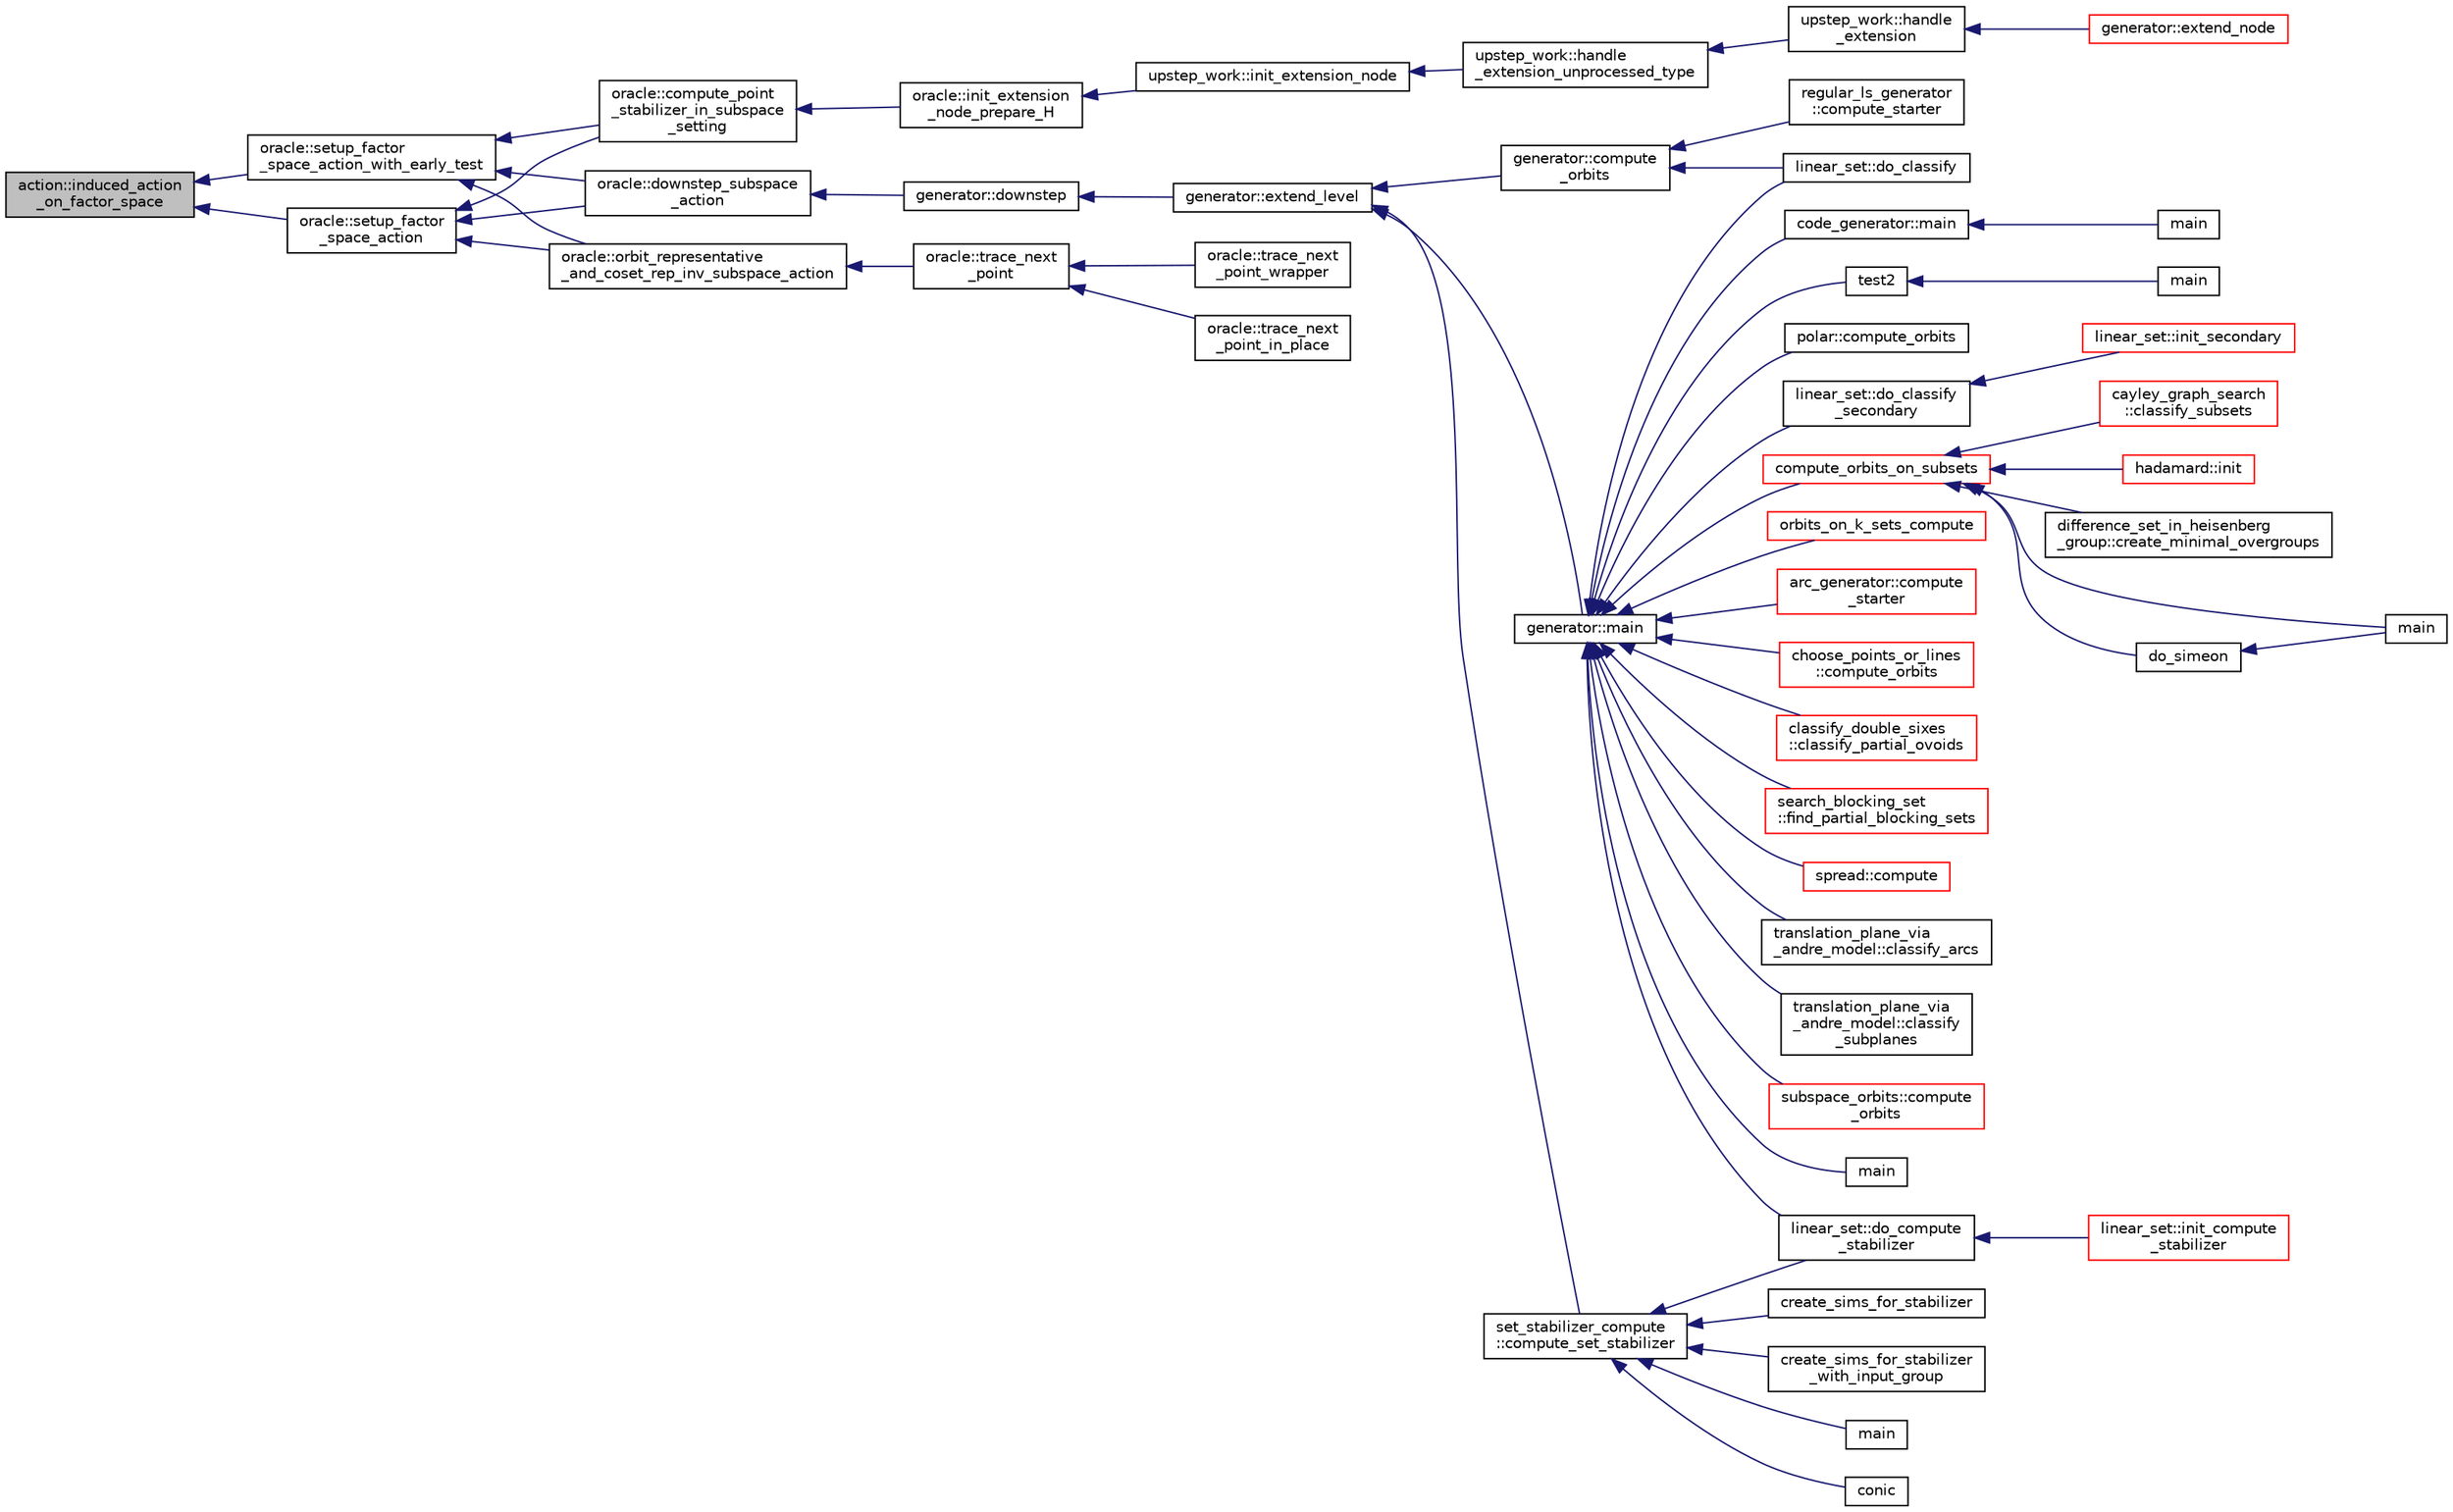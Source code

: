 digraph "action::induced_action_on_factor_space"
{
  edge [fontname="Helvetica",fontsize="10",labelfontname="Helvetica",labelfontsize="10"];
  node [fontname="Helvetica",fontsize="10",shape=record];
  rankdir="LR";
  Node17995 [label="action::induced_action\l_on_factor_space",height=0.2,width=0.4,color="black", fillcolor="grey75", style="filled", fontcolor="black"];
  Node17995 -> Node17996 [dir="back",color="midnightblue",fontsize="10",style="solid",fontname="Helvetica"];
  Node17996 [label="oracle::setup_factor\l_space_action_with_early_test",height=0.2,width=0.4,color="black", fillcolor="white", style="filled",URL="$d7/da7/classoracle.html#a7c26a85886666829e9727df91d2f01ad"];
  Node17996 -> Node17997 [dir="back",color="midnightblue",fontsize="10",style="solid",fontname="Helvetica"];
  Node17997 [label="oracle::compute_point\l_stabilizer_in_subspace\l_setting",height=0.2,width=0.4,color="black", fillcolor="white", style="filled",URL="$d7/da7/classoracle.html#ac88b56b30c84a4b5cd9b75869d468025"];
  Node17997 -> Node17998 [dir="back",color="midnightblue",fontsize="10",style="solid",fontname="Helvetica"];
  Node17998 [label="oracle::init_extension\l_node_prepare_H",height=0.2,width=0.4,color="black", fillcolor="white", style="filled",URL="$d7/da7/classoracle.html#a6a121e9674bbd011685430a95dbc1b77"];
  Node17998 -> Node17999 [dir="back",color="midnightblue",fontsize="10",style="solid",fontname="Helvetica"];
  Node17999 [label="upstep_work::init_extension_node",height=0.2,width=0.4,color="black", fillcolor="white", style="filled",URL="$d2/dd6/classupstep__work.html#ad74931a4c6dc97102d405a755433297d"];
  Node17999 -> Node18000 [dir="back",color="midnightblue",fontsize="10",style="solid",fontname="Helvetica"];
  Node18000 [label="upstep_work::handle\l_extension_unprocessed_type",height=0.2,width=0.4,color="black", fillcolor="white", style="filled",URL="$d2/dd6/classupstep__work.html#a4687dfab87eb7d0646cb79008dd3d32d"];
  Node18000 -> Node18001 [dir="back",color="midnightblue",fontsize="10",style="solid",fontname="Helvetica"];
  Node18001 [label="upstep_work::handle\l_extension",height=0.2,width=0.4,color="black", fillcolor="white", style="filled",URL="$d2/dd6/classupstep__work.html#ad8ba22a74e9884f92e11340b24e6a6d6"];
  Node18001 -> Node18002 [dir="back",color="midnightblue",fontsize="10",style="solid",fontname="Helvetica"];
  Node18002 [label="generator::extend_node",height=0.2,width=0.4,color="red", fillcolor="white", style="filled",URL="$d7/d73/classgenerator.html#ac71fa071cf218f54cdd9306a541744ae"];
  Node17996 -> Node18072 [dir="back",color="midnightblue",fontsize="10",style="solid",fontname="Helvetica"];
  Node18072 [label="oracle::downstep_subspace\l_action",height=0.2,width=0.4,color="black", fillcolor="white", style="filled",URL="$d7/da7/classoracle.html#a26f568b84b1ca2c24f619278ac88c407"];
  Node18072 -> Node18073 [dir="back",color="midnightblue",fontsize="10",style="solid",fontname="Helvetica"];
  Node18073 [label="generator::downstep",height=0.2,width=0.4,color="black", fillcolor="white", style="filled",URL="$d7/d73/classgenerator.html#ad90bc284af0b5f5beae960a0bd7a5b43"];
  Node18073 -> Node18004 [dir="back",color="midnightblue",fontsize="10",style="solid",fontname="Helvetica"];
  Node18004 [label="generator::extend_level",height=0.2,width=0.4,color="black", fillcolor="white", style="filled",URL="$d7/d73/classgenerator.html#a91b84d80ccec0cd2136bc221c30e0f8e"];
  Node18004 -> Node18005 [dir="back",color="midnightblue",fontsize="10",style="solid",fontname="Helvetica"];
  Node18005 [label="set_stabilizer_compute\l::compute_set_stabilizer",height=0.2,width=0.4,color="black", fillcolor="white", style="filled",URL="$d8/dc6/classset__stabilizer__compute.html#ad4f92074322e98c7cd0ed5d4f8486b76"];
  Node18005 -> Node18006 [dir="back",color="midnightblue",fontsize="10",style="solid",fontname="Helvetica"];
  Node18006 [label="main",height=0.2,width=0.4,color="black", fillcolor="white", style="filled",URL="$db/d67/test__hyperoval_8_c.html#a3c04138a5bfe5d72780bb7e82a18e627"];
  Node18005 -> Node18007 [dir="back",color="midnightblue",fontsize="10",style="solid",fontname="Helvetica"];
  Node18007 [label="conic",height=0.2,width=0.4,color="black", fillcolor="white", style="filled",URL="$d4/de8/conic_8_c.html#a96def9474b981a9d5831a9b48d85d652"];
  Node18005 -> Node18008 [dir="back",color="midnightblue",fontsize="10",style="solid",fontname="Helvetica"];
  Node18008 [label="linear_set::do_compute\l_stabilizer",height=0.2,width=0.4,color="black", fillcolor="white", style="filled",URL="$dd/d86/classlinear__set.html#ae8f58ded28fb5370f4459cca42b7463b"];
  Node18008 -> Node18009 [dir="back",color="midnightblue",fontsize="10",style="solid",fontname="Helvetica"];
  Node18009 [label="linear_set::init_compute\l_stabilizer",height=0.2,width=0.4,color="red", fillcolor="white", style="filled",URL="$dd/d86/classlinear__set.html#a0cc3eaec1896fdc977b62e94623b055b"];
  Node18005 -> Node18011 [dir="back",color="midnightblue",fontsize="10",style="solid",fontname="Helvetica"];
  Node18011 [label="create_sims_for_stabilizer",height=0.2,width=0.4,color="black", fillcolor="white", style="filled",URL="$d0/d76/tl__algebra__and__number__theory_8h.html#af2c67d225072549409be710ac3cd30f8"];
  Node18005 -> Node18012 [dir="back",color="midnightblue",fontsize="10",style="solid",fontname="Helvetica"];
  Node18012 [label="create_sims_for_stabilizer\l_with_input_group",height=0.2,width=0.4,color="black", fillcolor="white", style="filled",URL="$d0/d76/tl__algebra__and__number__theory_8h.html#af5482567a8d6ba5c2fe593bf6f7f9a0f"];
  Node18004 -> Node18013 [dir="back",color="midnightblue",fontsize="10",style="solid",fontname="Helvetica"];
  Node18013 [label="generator::compute\l_orbits",height=0.2,width=0.4,color="black", fillcolor="white", style="filled",URL="$d7/d73/classgenerator.html#a23989bc20ecaaed39c4119c758367f40"];
  Node18013 -> Node18014 [dir="back",color="midnightblue",fontsize="10",style="solid",fontname="Helvetica"];
  Node18014 [label="regular_ls_generator\l::compute_starter",height=0.2,width=0.4,color="black", fillcolor="white", style="filled",URL="$d2/dd8/classregular__ls__generator.html#aa38907741058694a73194b02ceb4a53d"];
  Node18013 -> Node18015 [dir="back",color="midnightblue",fontsize="10",style="solid",fontname="Helvetica"];
  Node18015 [label="linear_set::do_classify",height=0.2,width=0.4,color="black", fillcolor="white", style="filled",URL="$dd/d86/classlinear__set.html#a3eb2dbce7fa8b71901dfc12f288ddd0c"];
  Node18004 -> Node18016 [dir="back",color="midnightblue",fontsize="10",style="solid",fontname="Helvetica"];
  Node18016 [label="generator::main",height=0.2,width=0.4,color="black", fillcolor="white", style="filled",URL="$d7/d73/classgenerator.html#a01abff8e9f231bf0d82e2e8e0061f242"];
  Node18016 -> Node18017 [dir="back",color="midnightblue",fontsize="10",style="solid",fontname="Helvetica"];
  Node18017 [label="main",height=0.2,width=0.4,color="black", fillcolor="white", style="filled",URL="$d2/d11/codes_8h.html#a217dbf8b442f20279ea00b898af96f52"];
  Node18016 -> Node18018 [dir="back",color="midnightblue",fontsize="10",style="solid",fontname="Helvetica"];
  Node18018 [label="code_generator::main",height=0.2,width=0.4,color="black", fillcolor="white", style="filled",URL="$db/d37/classcode__generator.html#ab3cf3a306e4032c2b471ac95321c599f"];
  Node18018 -> Node18019 [dir="back",color="midnightblue",fontsize="10",style="solid",fontname="Helvetica"];
  Node18019 [label="main",height=0.2,width=0.4,color="black", fillcolor="white", style="filled",URL="$d4/d4f/codes_8_c.html#a217dbf8b442f20279ea00b898af96f52"];
  Node18016 -> Node18020 [dir="back",color="midnightblue",fontsize="10",style="solid",fontname="Helvetica"];
  Node18020 [label="test2",height=0.2,width=0.4,color="black", fillcolor="white", style="filled",URL="$d9/db0/factor__space_8_c.html#a39d73a812e5fd8f1bc111e948368cb10"];
  Node18020 -> Node18021 [dir="back",color="midnightblue",fontsize="10",style="solid",fontname="Helvetica"];
  Node18021 [label="main",height=0.2,width=0.4,color="black", fillcolor="white", style="filled",URL="$d9/db0/factor__space_8_c.html#a3c04138a5bfe5d72780bb7e82a18e627"];
  Node18016 -> Node18022 [dir="back",color="midnightblue",fontsize="10",style="solid",fontname="Helvetica"];
  Node18022 [label="polar::compute_orbits",height=0.2,width=0.4,color="black", fillcolor="white", style="filled",URL="$da/d1c/classpolar.html#ac4c3c4f95d14c74ff4a3ec3f3479a1da"];
  Node18016 -> Node18015 [dir="back",color="midnightblue",fontsize="10",style="solid",fontname="Helvetica"];
  Node18016 -> Node18023 [dir="back",color="midnightblue",fontsize="10",style="solid",fontname="Helvetica"];
  Node18023 [label="linear_set::do_classify\l_secondary",height=0.2,width=0.4,color="black", fillcolor="white", style="filled",URL="$dd/d86/classlinear__set.html#a47eb7f9995f3343abd3bdfbf9a9a9162"];
  Node18023 -> Node18024 [dir="back",color="midnightblue",fontsize="10",style="solid",fontname="Helvetica"];
  Node18024 [label="linear_set::init_secondary",height=0.2,width=0.4,color="red", fillcolor="white", style="filled",URL="$dd/d86/classlinear__set.html#a7bf8cd7805559b5762921687a7c1ed97"];
  Node18016 -> Node18008 [dir="back",color="midnightblue",fontsize="10",style="solid",fontname="Helvetica"];
  Node18016 -> Node18026 [dir="back",color="midnightblue",fontsize="10",style="solid",fontname="Helvetica"];
  Node18026 [label="compute_orbits_on_subsets",height=0.2,width=0.4,color="red", fillcolor="white", style="filled",URL="$d3/d35/snakes__and__ladders__global_8_c.html#af33697aede0480110b1227f727252637"];
  Node18026 -> Node18027 [dir="back",color="midnightblue",fontsize="10",style="solid",fontname="Helvetica"];
  Node18027 [label="cayley_graph_search\l::classify_subsets",height=0.2,width=0.4,color="red", fillcolor="white", style="filled",URL="$de/dae/classcayley__graph__search.html#a4cf8a90752e018a281481ac80ad52c4b"];
  Node18026 -> Node18030 [dir="back",color="midnightblue",fontsize="10",style="solid",fontname="Helvetica"];
  Node18030 [label="hadamard::init",height=0.2,width=0.4,color="red", fillcolor="white", style="filled",URL="$d7/dbb/classhadamard.html#a16af359850b8bdd0d2a73e260d496c33"];
  Node18026 -> Node18032 [dir="back",color="midnightblue",fontsize="10",style="solid",fontname="Helvetica"];
  Node18032 [label="difference_set_in_heisenberg\l_group::create_minimal_overgroups",height=0.2,width=0.4,color="black", fillcolor="white", style="filled",URL="$de/d8a/classdifference__set__in__heisenberg__group.html#a9bde5ad5da3ebaebf98fbfd3e8110b79"];
  Node18026 -> Node18033 [dir="back",color="midnightblue",fontsize="10",style="solid",fontname="Helvetica"];
  Node18033 [label="main",height=0.2,width=0.4,color="black", fillcolor="white", style="filled",URL="$d5/d13/simeon_8_c.html#ae66f6b31b5ad750f1fe042a706a4e3d4"];
  Node18026 -> Node18034 [dir="back",color="midnightblue",fontsize="10",style="solid",fontname="Helvetica"];
  Node18034 [label="do_simeon",height=0.2,width=0.4,color="black", fillcolor="white", style="filled",URL="$d5/d13/simeon_8_c.html#a36cf3f9cb484fa44da7a7dfcbe9385d0"];
  Node18034 -> Node18033 [dir="back",color="midnightblue",fontsize="10",style="solid",fontname="Helvetica"];
  Node18016 -> Node18044 [dir="back",color="midnightblue",fontsize="10",style="solid",fontname="Helvetica"];
  Node18044 [label="orbits_on_k_sets_compute",height=0.2,width=0.4,color="red", fillcolor="white", style="filled",URL="$d3/d35/snakes__and__ladders__global_8_c.html#a96743526b15703539d544499276aaa71"];
  Node18016 -> Node18055 [dir="back",color="midnightblue",fontsize="10",style="solid",fontname="Helvetica"];
  Node18055 [label="arc_generator::compute\l_starter",height=0.2,width=0.4,color="red", fillcolor="white", style="filled",URL="$d4/d21/classarc__generator.html#aad1dcec3a1c302e743d574bd1ac857d9"];
  Node18016 -> Node18060 [dir="back",color="midnightblue",fontsize="10",style="solid",fontname="Helvetica"];
  Node18060 [label="choose_points_or_lines\l::compute_orbits",height=0.2,width=0.4,color="red", fillcolor="white", style="filled",URL="$d6/d75/classchoose__points__or__lines.html#adc353e2d41dc8a39563322c8cdd85f61"];
  Node18016 -> Node18062 [dir="back",color="midnightblue",fontsize="10",style="solid",fontname="Helvetica"];
  Node18062 [label="classify_double_sixes\l::classify_partial_ovoids",height=0.2,width=0.4,color="red", fillcolor="white", style="filled",URL="$dd/d23/classclassify__double__sixes.html#a2253fca143a0e8a3e39655eb05668ae9"];
  Node18016 -> Node18064 [dir="back",color="midnightblue",fontsize="10",style="solid",fontname="Helvetica"];
  Node18064 [label="search_blocking_set\l::find_partial_blocking_sets",height=0.2,width=0.4,color="red", fillcolor="white", style="filled",URL="$dc/d36/classsearch__blocking__set.html#ad3fdb3d356db75a02c406bc9d4e9e9b6"];
  Node18016 -> Node18066 [dir="back",color="midnightblue",fontsize="10",style="solid",fontname="Helvetica"];
  Node18066 [label="spread::compute",height=0.2,width=0.4,color="red", fillcolor="white", style="filled",URL="$da/dc1/classspread.html#a9674466d3e03b8dad79882299c638a21"];
  Node18016 -> Node18068 [dir="back",color="midnightblue",fontsize="10",style="solid",fontname="Helvetica"];
  Node18068 [label="translation_plane_via\l_andre_model::classify_arcs",height=0.2,width=0.4,color="black", fillcolor="white", style="filled",URL="$d1/dcc/classtranslation__plane__via__andre__model.html#ac8f002e812a8b152d41e806688601c5e"];
  Node18016 -> Node18069 [dir="back",color="midnightblue",fontsize="10",style="solid",fontname="Helvetica"];
  Node18069 [label="translation_plane_via\l_andre_model::classify\l_subplanes",height=0.2,width=0.4,color="black", fillcolor="white", style="filled",URL="$d1/dcc/classtranslation__plane__via__andre__model.html#a794fefa95f0a7f7b887133375988ee55"];
  Node18016 -> Node18070 [dir="back",color="midnightblue",fontsize="10",style="solid",fontname="Helvetica"];
  Node18070 [label="subspace_orbits::compute\l_orbits",height=0.2,width=0.4,color="red", fillcolor="white", style="filled",URL="$d2/d9f/classsubspace__orbits.html#a2778f8d49cde1675de1ef6acfe180b63"];
  Node17996 -> Node18074 [dir="back",color="midnightblue",fontsize="10",style="solid",fontname="Helvetica"];
  Node18074 [label="oracle::orbit_representative\l_and_coset_rep_inv_subspace_action",height=0.2,width=0.4,color="black", fillcolor="white", style="filled",URL="$d7/da7/classoracle.html#a5a4d27cde89e99450305410536b51915"];
  Node18074 -> Node18075 [dir="back",color="midnightblue",fontsize="10",style="solid",fontname="Helvetica"];
  Node18075 [label="oracle::trace_next\l_point",height=0.2,width=0.4,color="black", fillcolor="white", style="filled",URL="$d7/da7/classoracle.html#ae86c3f9d4b95b5a6e88ee0959942ecde"];
  Node18075 -> Node18076 [dir="back",color="midnightblue",fontsize="10",style="solid",fontname="Helvetica"];
  Node18076 [label="oracle::trace_next\l_point_wrapper",height=0.2,width=0.4,color="black", fillcolor="white", style="filled",URL="$d7/da7/classoracle.html#a33e1e9e4dde6fbecd7ae858576a7132f"];
  Node18075 -> Node18077 [dir="back",color="midnightblue",fontsize="10",style="solid",fontname="Helvetica"];
  Node18077 [label="oracle::trace_next\l_point_in_place",height=0.2,width=0.4,color="black", fillcolor="white", style="filled",URL="$d7/da7/classoracle.html#a4dbea33418d5c0f550a960a5c83194a5"];
  Node17995 -> Node18078 [dir="back",color="midnightblue",fontsize="10",style="solid",fontname="Helvetica"];
  Node18078 [label="oracle::setup_factor\l_space_action",height=0.2,width=0.4,color="black", fillcolor="white", style="filled",URL="$d7/da7/classoracle.html#a181e076f112ba1f32f5fb4e8abebdb18"];
  Node18078 -> Node17997 [dir="back",color="midnightblue",fontsize="10",style="solid",fontname="Helvetica"];
  Node18078 -> Node18072 [dir="back",color="midnightblue",fontsize="10",style="solid",fontname="Helvetica"];
  Node18078 -> Node18074 [dir="back",color="midnightblue",fontsize="10",style="solid",fontname="Helvetica"];
}
